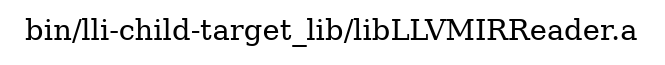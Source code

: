 digraph "bin/lli-child-target_lib/libLLVMIRReader.a" {
	label="bin/lli-child-target_lib/libLLVMIRReader.a";
	rankdir=LR;

}

